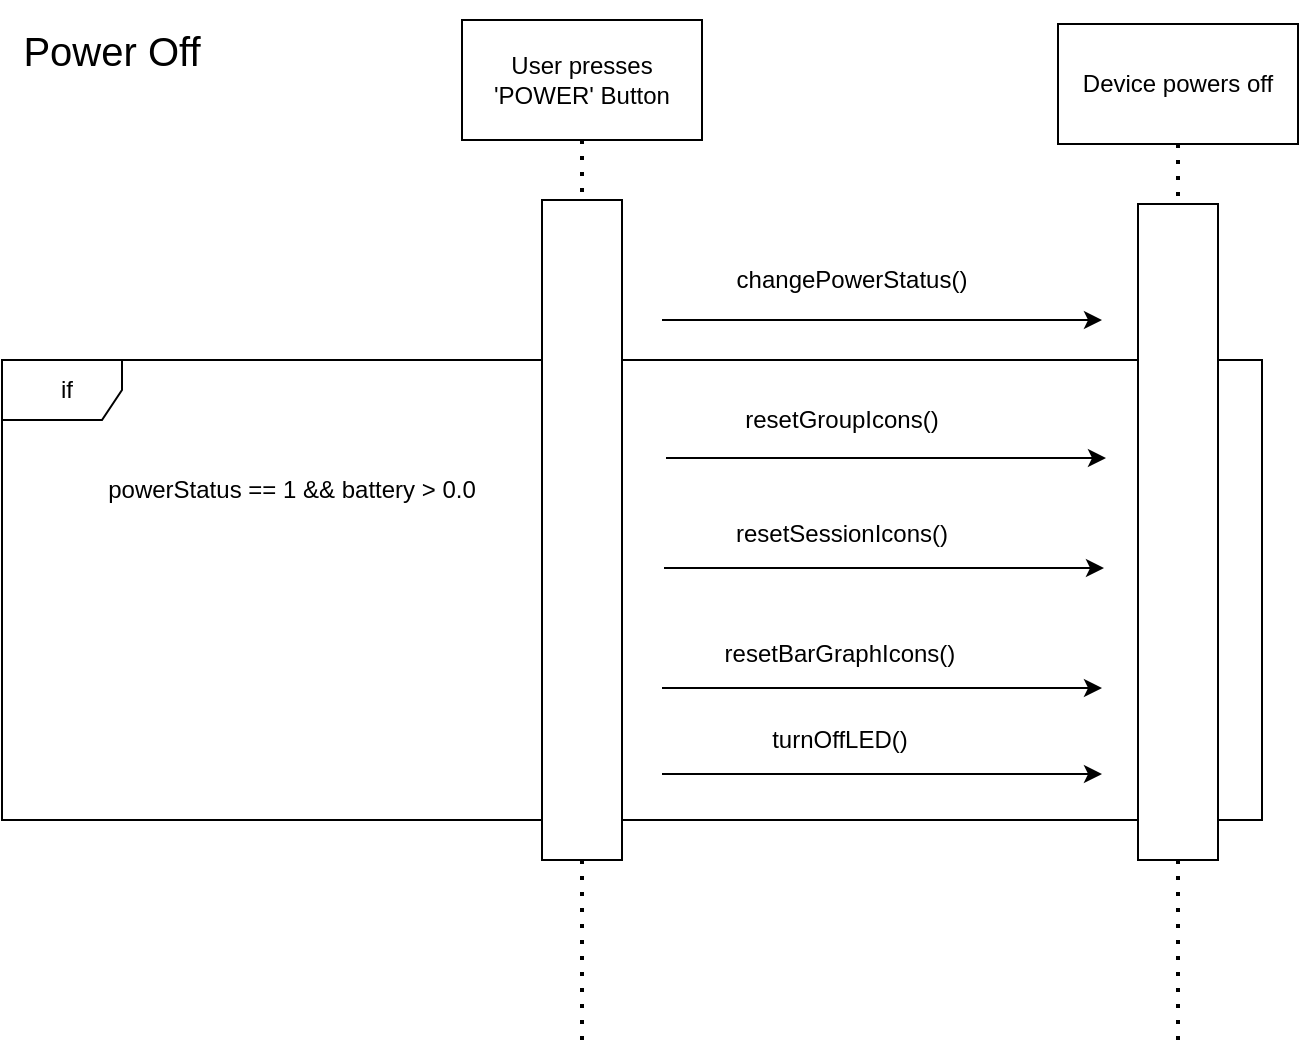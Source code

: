 <mxfile version="17.4.2" type="device"><diagram id="acRcb9N7zjXztP8KQRxl" name="Page-1"><mxGraphModel dx="1422" dy="875" grid="1" gridSize="10" guides="1" tooltips="1" connect="1" arrows="1" fold="1" page="1" pageScale="1" pageWidth="850" pageHeight="1100" math="0" shadow="0"><root><mxCell id="0"/><mxCell id="1" parent="0"/><mxCell id="shLLkRDGVvpsuqDznpWR-1" value="if" style="shape=umlFrame;whiteSpace=wrap;html=1;width=60;height=30;boundedLbl=1;verticalAlign=middle;align=center;spacingLeft=5;" parent="1" vertex="1"><mxGeometry x="60" y="190" width="630" height="230" as="geometry"/></mxCell><mxCell id="shLLkRDGVvpsuqDznpWR-2" value="User presses 'POWER' Button" style="rounded=0;whiteSpace=wrap;html=1;" parent="1" vertex="1"><mxGeometry x="290" y="20" width="120" height="60" as="geometry"/></mxCell><mxCell id="shLLkRDGVvpsuqDznpWR-3" value="" style="endArrow=none;dashed=1;html=1;dashPattern=1 3;strokeWidth=2;rounded=0;exitX=0.5;exitY=1;exitDx=0;exitDy=0;startArrow=none;" parent="1" source="shLLkRDGVvpsuqDznpWR-10" edge="1"><mxGeometry width="50" height="50" relative="1" as="geometry"><mxPoint x="560" y="370" as="sourcePoint"/><mxPoint x="350" y="530" as="targetPoint"/></mxGeometry></mxCell><mxCell id="shLLkRDGVvpsuqDznpWR-4" value="" style="endArrow=none;dashed=1;html=1;dashPattern=1 3;strokeWidth=2;rounded=0;exitX=0.5;exitY=1;exitDx=0;exitDy=0;" parent="1" source="shLLkRDGVvpsuqDznpWR-2" target="shLLkRDGVvpsuqDznpWR-10" edge="1"><mxGeometry width="50" height="50" relative="1" as="geometry"><mxPoint x="340" y="90" as="sourcePoint"/><mxPoint x="340" y="770" as="targetPoint"/></mxGeometry></mxCell><mxCell id="shLLkRDGVvpsuqDznpWR-5" value="changePowerStatus()" style="text;html=1;strokeColor=none;fillColor=none;align=center;verticalAlign=middle;whiteSpace=wrap;rounded=0;" parent="1" vertex="1"><mxGeometry x="410" y="140" width="150" height="20" as="geometry"/></mxCell><mxCell id="shLLkRDGVvpsuqDznpWR-6" value="powerStatus == 1 &amp;amp;&amp;amp; battery &amp;gt; 0.0" style="text;html=1;strokeColor=none;fillColor=none;align=center;verticalAlign=middle;whiteSpace=wrap;rounded=0;" parent="1" vertex="1"><mxGeometry x="100" y="240" width="210" height="30" as="geometry"/></mxCell><mxCell id="shLLkRDGVvpsuqDznpWR-7" value="" style="endArrow=classic;html=1;rounded=0;" parent="1" edge="1"><mxGeometry width="50" height="50" relative="1" as="geometry"><mxPoint x="390" y="170" as="sourcePoint"/><mxPoint x="610" y="170" as="targetPoint"/></mxGeometry></mxCell><mxCell id="shLLkRDGVvpsuqDznpWR-8" value="resetGroupIcons()" style="text;html=1;strokeColor=none;fillColor=none;align=center;verticalAlign=middle;whiteSpace=wrap;rounded=0;" parent="1" vertex="1"><mxGeometry x="405" y="210" width="150" height="20" as="geometry"/></mxCell><mxCell id="shLLkRDGVvpsuqDznpWR-9" value="resetSessionIcons()" style="text;html=1;strokeColor=none;fillColor=none;align=center;verticalAlign=middle;whiteSpace=wrap;rounded=0;" parent="1" vertex="1"><mxGeometry x="405" y="267" width="150" height="20" as="geometry"/></mxCell><mxCell id="shLLkRDGVvpsuqDznpWR-10" value="" style="rounded=0;whiteSpace=wrap;html=1;" parent="1" vertex="1"><mxGeometry x="330" y="110" width="40" height="330" as="geometry"/></mxCell><mxCell id="shLLkRDGVvpsuqDznpWR-11" value="Device powers off" style="rounded=0;whiteSpace=wrap;html=1;" parent="1" vertex="1"><mxGeometry x="588" y="22" width="120" height="60" as="geometry"/></mxCell><mxCell id="shLLkRDGVvpsuqDznpWR-12" value="" style="endArrow=none;dashed=1;html=1;dashPattern=1 3;strokeWidth=2;rounded=0;exitX=0.5;exitY=1;exitDx=0;exitDy=0;startArrow=none;" parent="1" source="shLLkRDGVvpsuqDznpWR-14" edge="1"><mxGeometry width="50" height="50" relative="1" as="geometry"><mxPoint x="858" y="372" as="sourcePoint"/><mxPoint x="648" y="532" as="targetPoint"/></mxGeometry></mxCell><mxCell id="shLLkRDGVvpsuqDznpWR-13" value="" style="endArrow=none;dashed=1;html=1;dashPattern=1 3;strokeWidth=2;rounded=0;exitX=0.5;exitY=1;exitDx=0;exitDy=0;" parent="1" source="shLLkRDGVvpsuqDznpWR-11" target="shLLkRDGVvpsuqDznpWR-14" edge="1"><mxGeometry width="50" height="50" relative="1" as="geometry"><mxPoint x="638" y="92" as="sourcePoint"/><mxPoint x="638" y="772" as="targetPoint"/></mxGeometry></mxCell><mxCell id="shLLkRDGVvpsuqDznpWR-14" value="" style="rounded=0;whiteSpace=wrap;html=1;" parent="1" vertex="1"><mxGeometry x="628" y="112" width="40" height="328" as="geometry"/></mxCell><mxCell id="shLLkRDGVvpsuqDznpWR-15" value="" style="endArrow=classic;html=1;rounded=0;" parent="1" edge="1"><mxGeometry width="50" height="50" relative="1" as="geometry"><mxPoint x="391" y="294" as="sourcePoint"/><mxPoint x="611" y="294" as="targetPoint"/></mxGeometry></mxCell><mxCell id="shLLkRDGVvpsuqDznpWR-16" value="" style="endArrow=classic;html=1;rounded=0;" parent="1" edge="1"><mxGeometry width="50" height="50" relative="1" as="geometry"><mxPoint x="392" y="239" as="sourcePoint"/><mxPoint x="612" y="239" as="targetPoint"/></mxGeometry></mxCell><mxCell id="shLLkRDGVvpsuqDznpWR-17" value="&lt;font style=&quot;font-size: 20px&quot;&gt;Power Off&lt;/font&gt;" style="text;html=1;strokeColor=none;fillColor=none;align=center;verticalAlign=middle;whiteSpace=wrap;rounded=0;" parent="1" vertex="1"><mxGeometry x="60" y="10" width="110" height="50" as="geometry"/></mxCell><mxCell id="shLLkRDGVvpsuqDznpWR-18" value="resetBarGraphIcons()" style="text;html=1;strokeColor=none;fillColor=none;align=center;verticalAlign=middle;whiteSpace=wrap;rounded=0;" parent="1" vertex="1"><mxGeometry x="404" y="327" width="150" height="20" as="geometry"/></mxCell><mxCell id="shLLkRDGVvpsuqDznpWR-19" value="" style="endArrow=classic;html=1;rounded=0;" parent="1" edge="1"><mxGeometry width="50" height="50" relative="1" as="geometry"><mxPoint x="390" y="354" as="sourcePoint"/><mxPoint x="610" y="354" as="targetPoint"/></mxGeometry></mxCell><mxCell id="shLLkRDGVvpsuqDznpWR-20" value="turnOffLED()" style="text;html=1;strokeColor=none;fillColor=none;align=center;verticalAlign=middle;whiteSpace=wrap;rounded=0;" parent="1" vertex="1"><mxGeometry x="404" y="370" width="150" height="20" as="geometry"/></mxCell><mxCell id="shLLkRDGVvpsuqDznpWR-21" value="" style="endArrow=classic;html=1;rounded=0;" parent="1" edge="1"><mxGeometry width="50" height="50" relative="1" as="geometry"><mxPoint x="390" y="397" as="sourcePoint"/><mxPoint x="610" y="397" as="targetPoint"/></mxGeometry></mxCell></root></mxGraphModel></diagram></mxfile>